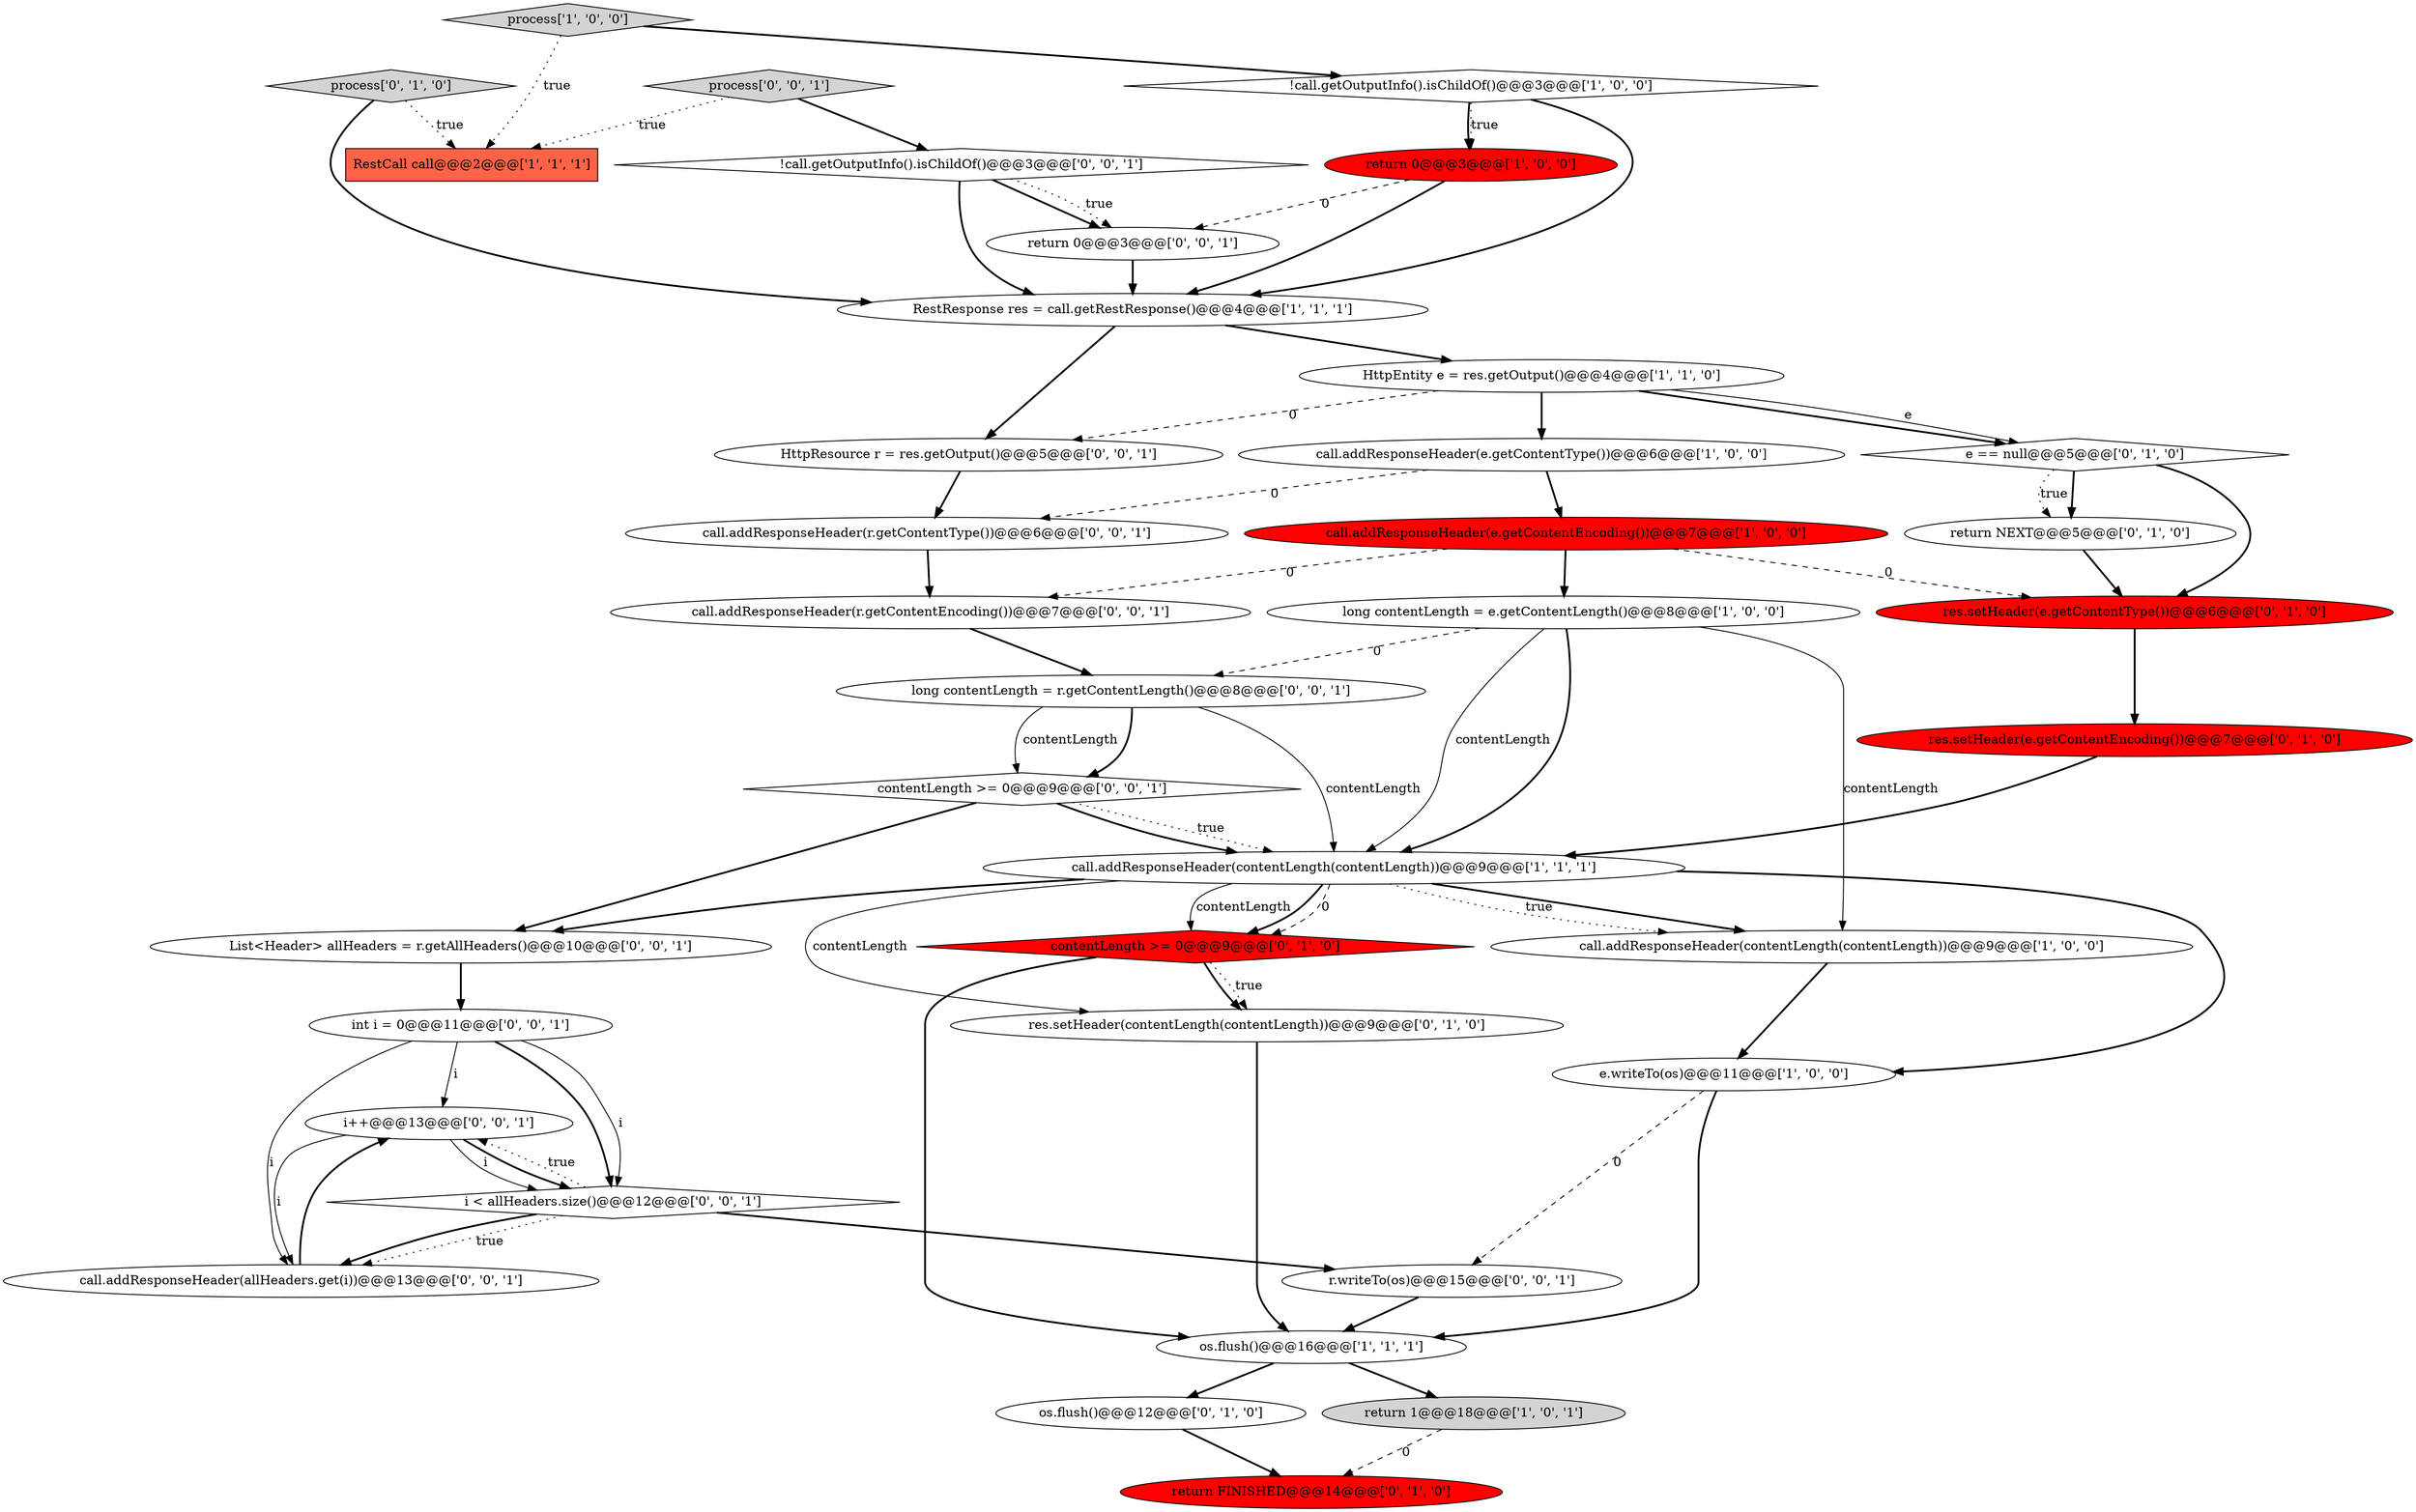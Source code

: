 digraph {
31 [style = filled, label = "return 0@@@3@@@['0', '0', '1']", fillcolor = white, shape = ellipse image = "AAA0AAABBB3BBB"];
29 [style = filled, label = "i++@@@13@@@['0', '0', '1']", fillcolor = white, shape = ellipse image = "AAA0AAABBB3BBB"];
28 [style = filled, label = "process['0', '0', '1']", fillcolor = lightgray, shape = diamond image = "AAA0AAABBB3BBB"];
34 [style = filled, label = "call.addResponseHeader(r.getContentEncoding())@@@7@@@['0', '0', '1']", fillcolor = white, shape = ellipse image = "AAA0AAABBB3BBB"];
5 [style = filled, label = "RestCall call@@@2@@@['1', '1', '1']", fillcolor = tomato, shape = box image = "AAA0AAABBB1BBB"];
25 [style = filled, label = "i < allHeaders.size()@@@12@@@['0', '0', '1']", fillcolor = white, shape = diamond image = "AAA0AAABBB3BBB"];
35 [style = filled, label = "long contentLength = r.getContentLength()@@@8@@@['0', '0', '1']", fillcolor = white, shape = ellipse image = "AAA0AAABBB3BBB"];
17 [style = filled, label = "process['0', '1', '0']", fillcolor = lightgray, shape = diamond image = "AAA0AAABBB2BBB"];
24 [style = filled, label = "contentLength >= 0@@@9@@@['0', '0', '1']", fillcolor = white, shape = diamond image = "AAA0AAABBB3BBB"];
30 [style = filled, label = "call.addResponseHeader(r.getContentType())@@@6@@@['0', '0', '1']", fillcolor = white, shape = ellipse image = "AAA0AAABBB3BBB"];
3 [style = filled, label = "HttpEntity e = res.getOutput()@@@4@@@['1', '1', '0']", fillcolor = white, shape = ellipse image = "AAA0AAABBB1BBB"];
9 [style = filled, label = "call.addResponseHeader(e.getContentEncoding())@@@7@@@['1', '0', '0']", fillcolor = red, shape = ellipse image = "AAA1AAABBB1BBB"];
7 [style = filled, label = "!call.getOutputInfo().isChildOf()@@@3@@@['1', '0', '0']", fillcolor = white, shape = diamond image = "AAA0AAABBB1BBB"];
32 [style = filled, label = "List<Header> allHeaders = r.getAllHeaders()@@@10@@@['0', '0', '1']", fillcolor = white, shape = ellipse image = "AAA0AAABBB3BBB"];
21 [style = filled, label = "return FINISHED@@@14@@@['0', '1', '0']", fillcolor = red, shape = ellipse image = "AAA1AAABBB2BBB"];
10 [style = filled, label = "return 0@@@3@@@['1', '0', '0']", fillcolor = red, shape = ellipse image = "AAA1AAABBB1BBB"];
15 [style = filled, label = "e == null@@@5@@@['0', '1', '0']", fillcolor = white, shape = diamond image = "AAA0AAABBB2BBB"];
0 [style = filled, label = "os.flush()@@@16@@@['1', '1', '1']", fillcolor = white, shape = ellipse image = "AAA0AAABBB1BBB"];
6 [style = filled, label = "call.addResponseHeader(e.getContentType())@@@6@@@['1', '0', '0']", fillcolor = white, shape = ellipse image = "AAA0AAABBB1BBB"];
4 [style = filled, label = "call.addResponseHeader(contentLength(contentLength))@@@9@@@['1', '0', '0']", fillcolor = white, shape = ellipse image = "AAA0AAABBB1BBB"];
27 [style = filled, label = "r.writeTo(os)@@@15@@@['0', '0', '1']", fillcolor = white, shape = ellipse image = "AAA0AAABBB3BBB"];
13 [style = filled, label = "process['1', '0', '0']", fillcolor = lightgray, shape = diamond image = "AAA0AAABBB1BBB"];
2 [style = filled, label = "long contentLength = e.getContentLength()@@@8@@@['1', '0', '0']", fillcolor = white, shape = ellipse image = "AAA0AAABBB1BBB"];
16 [style = filled, label = "res.setHeader(e.getContentEncoding())@@@7@@@['0', '1', '0']", fillcolor = red, shape = ellipse image = "AAA1AAABBB2BBB"];
20 [style = filled, label = "os.flush()@@@12@@@['0', '1', '0']", fillcolor = white, shape = ellipse image = "AAA0AAABBB2BBB"];
23 [style = filled, label = "!call.getOutputInfo().isChildOf()@@@3@@@['0', '0', '1']", fillcolor = white, shape = diamond image = "AAA0AAABBB3BBB"];
33 [style = filled, label = "call.addResponseHeader(allHeaders.get(i))@@@13@@@['0', '0', '1']", fillcolor = white, shape = ellipse image = "AAA0AAABBB3BBB"];
18 [style = filled, label = "contentLength >= 0@@@9@@@['0', '1', '0']", fillcolor = red, shape = diamond image = "AAA1AAABBB2BBB"];
11 [style = filled, label = "call.addResponseHeader(contentLength(contentLength))@@@9@@@['1', '1', '1']", fillcolor = white, shape = ellipse image = "AAA0AAABBB1BBB"];
22 [style = filled, label = "return NEXT@@@5@@@['0', '1', '0']", fillcolor = white, shape = ellipse image = "AAA0AAABBB2BBB"];
36 [style = filled, label = "HttpResource r = res.getOutput()@@@5@@@['0', '0', '1']", fillcolor = white, shape = ellipse image = "AAA0AAABBB3BBB"];
26 [style = filled, label = "int i = 0@@@11@@@['0', '0', '1']", fillcolor = white, shape = ellipse image = "AAA0AAABBB3BBB"];
14 [style = filled, label = "res.setHeader(contentLength(contentLength))@@@9@@@['0', '1', '0']", fillcolor = white, shape = ellipse image = "AAA0AAABBB2BBB"];
19 [style = filled, label = "res.setHeader(e.getContentType())@@@6@@@['0', '1', '0']", fillcolor = red, shape = ellipse image = "AAA1AAABBB2BBB"];
8 [style = filled, label = "RestResponse res = call.getRestResponse()@@@4@@@['1', '1', '1']", fillcolor = white, shape = ellipse image = "AAA0AAABBB1BBB"];
12 [style = filled, label = "e.writeTo(os)@@@11@@@['1', '0', '0']", fillcolor = white, shape = ellipse image = "AAA0AAABBB1BBB"];
1 [style = filled, label = "return 1@@@18@@@['1', '0', '1']", fillcolor = lightgray, shape = ellipse image = "AAA0AAABBB1BBB"];
23->31 [style = bold, label=""];
25->33 [style = dotted, label="true"];
17->8 [style = bold, label=""];
29->33 [style = solid, label="i"];
11->18 [style = solid, label="contentLength"];
26->29 [style = solid, label="i"];
35->24 [style = solid, label="contentLength"];
7->10 [style = dotted, label="true"];
16->11 [style = bold, label=""];
25->33 [style = bold, label=""];
27->0 [style = bold, label=""];
22->19 [style = bold, label=""];
7->10 [style = bold, label=""];
9->2 [style = bold, label=""];
2->35 [style = dashed, label="0"];
3->36 [style = dashed, label="0"];
26->25 [style = bold, label=""];
11->4 [style = bold, label=""];
8->3 [style = bold, label=""];
24->32 [style = bold, label=""];
29->25 [style = solid, label="i"];
10->31 [style = dashed, label="0"];
29->25 [style = bold, label=""];
3->6 [style = bold, label=""];
2->4 [style = solid, label="contentLength"];
15->22 [style = dotted, label="true"];
13->5 [style = dotted, label="true"];
11->12 [style = bold, label=""];
3->15 [style = bold, label=""];
30->34 [style = bold, label=""];
11->4 [style = dotted, label="true"];
11->32 [style = bold, label=""];
25->29 [style = dotted, label="true"];
23->8 [style = bold, label=""];
15->19 [style = bold, label=""];
7->8 [style = bold, label=""];
1->21 [style = dashed, label="0"];
12->0 [style = bold, label=""];
32->26 [style = bold, label=""];
18->14 [style = dotted, label="true"];
11->18 [style = bold, label=""];
9->34 [style = dashed, label="0"];
15->22 [style = bold, label=""];
19->16 [style = bold, label=""];
35->24 [style = bold, label=""];
33->29 [style = bold, label=""];
20->21 [style = bold, label=""];
9->19 [style = dashed, label="0"];
24->11 [style = dotted, label="true"];
25->27 [style = bold, label=""];
28->5 [style = dotted, label="true"];
36->30 [style = bold, label=""];
8->36 [style = bold, label=""];
26->25 [style = solid, label="i"];
10->8 [style = bold, label=""];
14->0 [style = bold, label=""];
11->14 [style = solid, label="contentLength"];
28->23 [style = bold, label=""];
13->7 [style = bold, label=""];
0->1 [style = bold, label=""];
24->11 [style = bold, label=""];
11->18 [style = dashed, label="0"];
12->27 [style = dashed, label="0"];
3->15 [style = solid, label="e"];
4->12 [style = bold, label=""];
0->20 [style = bold, label=""];
6->30 [style = dashed, label="0"];
35->11 [style = solid, label="contentLength"];
34->35 [style = bold, label=""];
26->33 [style = solid, label="i"];
6->9 [style = bold, label=""];
2->11 [style = solid, label="contentLength"];
23->31 [style = dotted, label="true"];
31->8 [style = bold, label=""];
18->14 [style = bold, label=""];
2->11 [style = bold, label=""];
18->0 [style = bold, label=""];
17->5 [style = dotted, label="true"];
}
